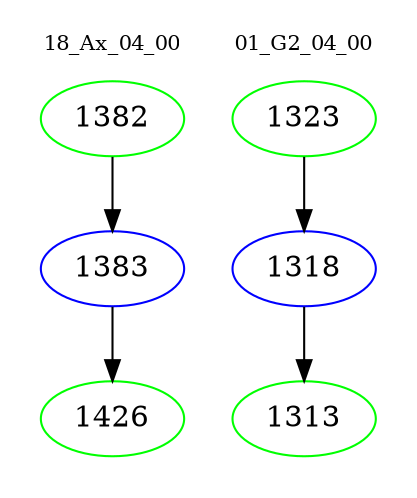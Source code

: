 digraph{
subgraph cluster_0 {
color = white
label = "18_Ax_04_00";
fontsize=10;
T0_1382 [label="1382", color="green"]
T0_1382 -> T0_1383 [color="black"]
T0_1383 [label="1383", color="blue"]
T0_1383 -> T0_1426 [color="black"]
T0_1426 [label="1426", color="green"]
}
subgraph cluster_1 {
color = white
label = "01_G2_04_00";
fontsize=10;
T1_1323 [label="1323", color="green"]
T1_1323 -> T1_1318 [color="black"]
T1_1318 [label="1318", color="blue"]
T1_1318 -> T1_1313 [color="black"]
T1_1313 [label="1313", color="green"]
}
}
